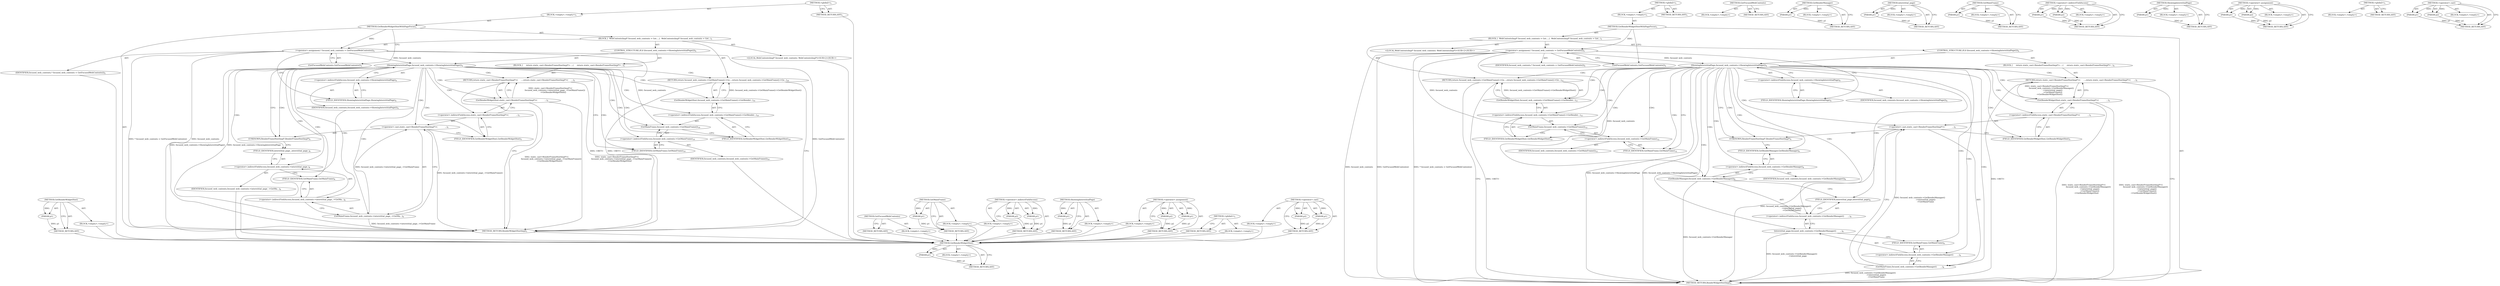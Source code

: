 digraph "&lt;operator&gt;.cast" {
vulnerable_80 [label=<(METHOD,GetRenderWidgetHost)>];
vulnerable_81 [label=<(PARAM,p1)>];
vulnerable_82 [label=<(BLOCK,&lt;empty&gt;,&lt;empty&gt;)>];
vulnerable_83 [label=<(METHOD_RETURN,ANY)>];
vulnerable_6 [label=<(METHOD,&lt;global&gt;)<SUB>1</SUB>>];
vulnerable_7 [label=<(BLOCK,&lt;empty&gt;,&lt;empty&gt;)<SUB>1</SUB>>];
vulnerable_8 [label=<(METHOD,GetRenderWidgetHostWithPageFocus)<SUB>1</SUB>>];
vulnerable_9 [label=<(BLOCK,{
  WebContentsImpl* focused_web_contents = Get...,{
  WebContentsImpl* focused_web_contents = Get...)<SUB>1</SUB>>];
vulnerable_10 [label="<(LOCAL,WebContentsImpl* focused_web_contents: WebContentsImpl*)<SUB>2</SUB>>"];
vulnerable_11 [label=<(&lt;operator&gt;.assignment,* focused_web_contents = GetFocusedWebContents())<SUB>2</SUB>>];
vulnerable_12 [label=<(IDENTIFIER,focused_web_contents,* focused_web_contents = GetFocusedWebContents())<SUB>2</SUB>>];
vulnerable_13 [label=<(GetFocusedWebContents,GetFocusedWebContents())<SUB>2</SUB>>];
vulnerable_14 [label=<(CONTROL_STRUCTURE,IF,if (focused_web_contents-&gt;ShowingInterstitialPage()))<SUB>4</SUB>>];
vulnerable_15 [label=<(ShowingInterstitialPage,focused_web_contents-&gt;ShowingInterstitialPage())<SUB>4</SUB>>];
vulnerable_16 [label=<(&lt;operator&gt;.indirectFieldAccess,focused_web_contents-&gt;ShowingInterstitialPage)<SUB>4</SUB>>];
vulnerable_17 [label=<(IDENTIFIER,focused_web_contents,focused_web_contents-&gt;ShowingInterstitialPage())<SUB>4</SUB>>];
vulnerable_18 [label=<(FIELD_IDENTIFIER,ShowingInterstitialPage,ShowingInterstitialPage)<SUB>4</SUB>>];
vulnerable_19 [label=<(BLOCK,{
     return static_cast&lt;RenderFrameHostImpl*&gt;...,{
     return static_cast&lt;RenderFrameHostImpl*&gt;...)<SUB>4</SUB>>];
vulnerable_20 [label=<(RETURN,return static_cast&lt;RenderFrameHostImpl*&gt;(
     ...,return static_cast&lt;RenderFrameHostImpl*&gt;(
     ...)<SUB>5</SUB>>];
vulnerable_21 [label=<(GetRenderWidgetHost,static_cast&lt;RenderFrameHostImpl*&gt;(
            ...)<SUB>5</SUB>>];
vulnerable_22 [label=<(&lt;operator&gt;.indirectFieldAccess,static_cast&lt;RenderFrameHostImpl*&gt;(
            ...)<SUB>5</SUB>>];
vulnerable_23 [label=<(&lt;operator&gt;.cast,static_cast&lt;RenderFrameHostImpl*&gt;(
            ...)<SUB>5</SUB>>];
vulnerable_24 [label=<(UNKNOWN,RenderFrameHostImpl*,RenderFrameHostImpl*)<SUB>5</SUB>>];
vulnerable_25 [label=<(GetMainFrame,focused_web_contents-&gt;GetRenderManager()
      ...)<SUB>6</SUB>>];
vulnerable_26 [label=<(&lt;operator&gt;.indirectFieldAccess,focused_web_contents-&gt;GetRenderManager()
      ...)<SUB>6</SUB>>];
vulnerable_27 [label=<(interstitial_page,focused_web_contents-&gt;GetRenderManager()
      ...)<SUB>6</SUB>>];
vulnerable_28 [label=<(&lt;operator&gt;.indirectFieldAccess,focused_web_contents-&gt;GetRenderManager()
      ...)<SUB>6</SUB>>];
vulnerable_29 [label=<(GetRenderManager,focused_web_contents-&gt;GetRenderManager())<SUB>6</SUB>>];
vulnerable_30 [label=<(&lt;operator&gt;.indirectFieldAccess,focused_web_contents-&gt;GetRenderManager)<SUB>6</SUB>>];
vulnerable_31 [label=<(IDENTIFIER,focused_web_contents,focused_web_contents-&gt;GetRenderManager())<SUB>6</SUB>>];
vulnerable_32 [label=<(FIELD_IDENTIFIER,GetRenderManager,GetRenderManager)<SUB>6</SUB>>];
vulnerable_33 [label=<(FIELD_IDENTIFIER,interstitial_page,interstitial_page)<SUB>6</SUB>>];
vulnerable_34 [label=<(FIELD_IDENTIFIER,GetMainFrame,GetMainFrame)<SUB>6</SUB>>];
vulnerable_35 [label=<(FIELD_IDENTIFIER,GetRenderWidgetHost,GetRenderWidgetHost)<SUB>5</SUB>>];
vulnerable_36 [label=<(RETURN,return focused_web_contents-&gt;GetMainFrame()-&gt;Ge...,return focused_web_contents-&gt;GetMainFrame()-&gt;Ge...)<SUB>12</SUB>>];
vulnerable_37 [label=<(GetRenderWidgetHost,focused_web_contents-&gt;GetMainFrame()-&gt;GetRender...)<SUB>12</SUB>>];
vulnerable_38 [label=<(&lt;operator&gt;.indirectFieldAccess,focused_web_contents-&gt;GetMainFrame()-&gt;GetRender...)<SUB>12</SUB>>];
vulnerable_39 [label=<(GetMainFrame,focused_web_contents-&gt;GetMainFrame())<SUB>12</SUB>>];
vulnerable_40 [label=<(&lt;operator&gt;.indirectFieldAccess,focused_web_contents-&gt;GetMainFrame)<SUB>12</SUB>>];
vulnerable_41 [label=<(IDENTIFIER,focused_web_contents,focused_web_contents-&gt;GetMainFrame())<SUB>12</SUB>>];
vulnerable_42 [label=<(FIELD_IDENTIFIER,GetMainFrame,GetMainFrame)<SUB>12</SUB>>];
vulnerable_43 [label=<(FIELD_IDENTIFIER,GetRenderWidgetHost,GetRenderWidgetHost)<SUB>12</SUB>>];
vulnerable_44 [label=<(METHOD_RETURN,RenderWidgetHostImpl)<SUB>1</SUB>>];
vulnerable_46 [label=<(METHOD_RETURN,ANY)<SUB>1</SUB>>];
vulnerable_68 [label=<(METHOD,GetFocusedWebContents)>];
vulnerable_69 [label=<(BLOCK,&lt;empty&gt;,&lt;empty&gt;)>];
vulnerable_70 [label=<(METHOD_RETURN,ANY)>];
vulnerable_97 [label=<(METHOD,GetRenderManager)>];
vulnerable_98 [label=<(PARAM,p1)>];
vulnerable_99 [label=<(BLOCK,&lt;empty&gt;,&lt;empty&gt;)>];
vulnerable_100 [label=<(METHOD_RETURN,ANY)>];
vulnerable_93 [label=<(METHOD,interstitial_page)>];
vulnerable_94 [label=<(PARAM,p1)>];
vulnerable_95 [label=<(BLOCK,&lt;empty&gt;,&lt;empty&gt;)>];
vulnerable_96 [label=<(METHOD_RETURN,ANY)>];
vulnerable_89 [label=<(METHOD,GetMainFrame)>];
vulnerable_90 [label=<(PARAM,p1)>];
vulnerable_91 [label=<(BLOCK,&lt;empty&gt;,&lt;empty&gt;)>];
vulnerable_92 [label=<(METHOD_RETURN,ANY)>];
vulnerable_75 [label=<(METHOD,&lt;operator&gt;.indirectFieldAccess)>];
vulnerable_76 [label=<(PARAM,p1)>];
vulnerable_77 [label=<(PARAM,p2)>];
vulnerable_78 [label=<(BLOCK,&lt;empty&gt;,&lt;empty&gt;)>];
vulnerable_79 [label=<(METHOD_RETURN,ANY)>];
vulnerable_71 [label=<(METHOD,ShowingInterstitialPage)>];
vulnerable_72 [label=<(PARAM,p1)>];
vulnerable_73 [label=<(BLOCK,&lt;empty&gt;,&lt;empty&gt;)>];
vulnerable_74 [label=<(METHOD_RETURN,ANY)>];
vulnerable_63 [label=<(METHOD,&lt;operator&gt;.assignment)>];
vulnerable_64 [label=<(PARAM,p1)>];
vulnerable_65 [label=<(PARAM,p2)>];
vulnerable_66 [label=<(BLOCK,&lt;empty&gt;,&lt;empty&gt;)>];
vulnerable_67 [label=<(METHOD_RETURN,ANY)>];
vulnerable_57 [label=<(METHOD,&lt;global&gt;)<SUB>1</SUB>>];
vulnerable_58 [label=<(BLOCK,&lt;empty&gt;,&lt;empty&gt;)>];
vulnerable_59 [label=<(METHOD_RETURN,ANY)>];
vulnerable_84 [label=<(METHOD,&lt;operator&gt;.cast)>];
vulnerable_85 [label=<(PARAM,p1)>];
vulnerable_86 [label=<(PARAM,p2)>];
vulnerable_87 [label=<(BLOCK,&lt;empty&gt;,&lt;empty&gt;)>];
vulnerable_88 [label=<(METHOD_RETURN,ANY)>];
fixed_76 [label=<(METHOD,GetRenderWidgetHost)>];
fixed_77 [label=<(PARAM,p1)>];
fixed_78 [label=<(BLOCK,&lt;empty&gt;,&lt;empty&gt;)>];
fixed_79 [label=<(METHOD_RETURN,ANY)>];
fixed_6 [label=<(METHOD,&lt;global&gt;)<SUB>1</SUB>>];
fixed_7 [label=<(BLOCK,&lt;empty&gt;,&lt;empty&gt;)<SUB>1</SUB>>];
fixed_8 [label=<(METHOD,GetRenderWidgetHostWithPageFocus)<SUB>1</SUB>>];
fixed_9 [label=<(BLOCK,{
  WebContentsImpl* focused_web_contents = Get...,{
  WebContentsImpl* focused_web_contents = Get...)<SUB>1</SUB>>];
fixed_10 [label="<(LOCAL,WebContentsImpl* focused_web_contents: WebContentsImpl*)<SUB>2</SUB>>"];
fixed_11 [label=<(&lt;operator&gt;.assignment,* focused_web_contents = GetFocusedWebContents())<SUB>2</SUB>>];
fixed_12 [label=<(IDENTIFIER,focused_web_contents,* focused_web_contents = GetFocusedWebContents())<SUB>2</SUB>>];
fixed_13 [label=<(GetFocusedWebContents,GetFocusedWebContents())<SUB>2</SUB>>];
fixed_14 [label=<(CONTROL_STRUCTURE,IF,if (focused_web_contents-&gt;ShowingInterstitialPage()))<SUB>4</SUB>>];
fixed_15 [label=<(ShowingInterstitialPage,focused_web_contents-&gt;ShowingInterstitialPage())<SUB>4</SUB>>];
fixed_16 [label=<(&lt;operator&gt;.indirectFieldAccess,focused_web_contents-&gt;ShowingInterstitialPage)<SUB>4</SUB>>];
fixed_17 [label=<(IDENTIFIER,focused_web_contents,focused_web_contents-&gt;ShowingInterstitialPage())<SUB>4</SUB>>];
fixed_18 [label=<(FIELD_IDENTIFIER,ShowingInterstitialPage,ShowingInterstitialPage)<SUB>4</SUB>>];
fixed_19 [label=<(BLOCK,{
     return static_cast&lt;RenderFrameHostImpl*&gt;...,{
     return static_cast&lt;RenderFrameHostImpl*&gt;...)<SUB>4</SUB>>];
fixed_20 [label=<(RETURN,return static_cast&lt;RenderFrameHostImpl*&gt;(
     ...,return static_cast&lt;RenderFrameHostImpl*&gt;(
     ...)<SUB>5</SUB>>];
fixed_21 [label=<(GetRenderWidgetHost,static_cast&lt;RenderFrameHostImpl*&gt;(
            ...)<SUB>5</SUB>>];
fixed_22 [label=<(&lt;operator&gt;.indirectFieldAccess,static_cast&lt;RenderFrameHostImpl*&gt;(
            ...)<SUB>5</SUB>>];
fixed_23 [label=<(&lt;operator&gt;.cast,static_cast&lt;RenderFrameHostImpl*&gt;(
            ...)<SUB>5</SUB>>];
fixed_24 [label=<(UNKNOWN,RenderFrameHostImpl*,RenderFrameHostImpl*)<SUB>5</SUB>>];
fixed_25 [label=<(GetMainFrame,focused_web_contents-&gt;interstitial_page_-&gt;GetMa...)<SUB>6</SUB>>];
fixed_26 [label=<(&lt;operator&gt;.indirectFieldAccess,focused_web_contents-&gt;interstitial_page_-&gt;GetMa...)<SUB>6</SUB>>];
fixed_27 [label=<(&lt;operator&gt;.indirectFieldAccess,focused_web_contents-&gt;interstitial_page_)<SUB>6</SUB>>];
fixed_28 [label=<(IDENTIFIER,focused_web_contents,focused_web_contents-&gt;interstitial_page_-&gt;GetMa...)<SUB>6</SUB>>];
fixed_29 [label=<(FIELD_IDENTIFIER,interstitial_page_,interstitial_page_)<SUB>6</SUB>>];
fixed_30 [label=<(FIELD_IDENTIFIER,GetMainFrame,GetMainFrame)<SUB>6</SUB>>];
fixed_31 [label=<(FIELD_IDENTIFIER,GetRenderWidgetHost,GetRenderWidgetHost)<SUB>5</SUB>>];
fixed_32 [label=<(RETURN,return focused_web_contents-&gt;GetMainFrame()-&gt;Ge...,return focused_web_contents-&gt;GetMainFrame()-&gt;Ge...)<SUB>10</SUB>>];
fixed_33 [label=<(GetRenderWidgetHost,focused_web_contents-&gt;GetMainFrame()-&gt;GetRender...)<SUB>10</SUB>>];
fixed_34 [label=<(&lt;operator&gt;.indirectFieldAccess,focused_web_contents-&gt;GetMainFrame()-&gt;GetRender...)<SUB>10</SUB>>];
fixed_35 [label=<(GetMainFrame,focused_web_contents-&gt;GetMainFrame())<SUB>10</SUB>>];
fixed_36 [label=<(&lt;operator&gt;.indirectFieldAccess,focused_web_contents-&gt;GetMainFrame)<SUB>10</SUB>>];
fixed_37 [label=<(IDENTIFIER,focused_web_contents,focused_web_contents-&gt;GetMainFrame())<SUB>10</SUB>>];
fixed_38 [label=<(FIELD_IDENTIFIER,GetMainFrame,GetMainFrame)<SUB>10</SUB>>];
fixed_39 [label=<(FIELD_IDENTIFIER,GetRenderWidgetHost,GetRenderWidgetHost)<SUB>10</SUB>>];
fixed_40 [label=<(METHOD_RETURN,RenderWidgetHostImpl)<SUB>1</SUB>>];
fixed_42 [label=<(METHOD_RETURN,ANY)<SUB>1</SUB>>];
fixed_64 [label=<(METHOD,GetFocusedWebContents)>];
fixed_65 [label=<(BLOCK,&lt;empty&gt;,&lt;empty&gt;)>];
fixed_66 [label=<(METHOD_RETURN,ANY)>];
fixed_85 [label=<(METHOD,GetMainFrame)>];
fixed_86 [label=<(PARAM,p1)>];
fixed_87 [label=<(BLOCK,&lt;empty&gt;,&lt;empty&gt;)>];
fixed_88 [label=<(METHOD_RETURN,ANY)>];
fixed_71 [label=<(METHOD,&lt;operator&gt;.indirectFieldAccess)>];
fixed_72 [label=<(PARAM,p1)>];
fixed_73 [label=<(PARAM,p2)>];
fixed_74 [label=<(BLOCK,&lt;empty&gt;,&lt;empty&gt;)>];
fixed_75 [label=<(METHOD_RETURN,ANY)>];
fixed_67 [label=<(METHOD,ShowingInterstitialPage)>];
fixed_68 [label=<(PARAM,p1)>];
fixed_69 [label=<(BLOCK,&lt;empty&gt;,&lt;empty&gt;)>];
fixed_70 [label=<(METHOD_RETURN,ANY)>];
fixed_59 [label=<(METHOD,&lt;operator&gt;.assignment)>];
fixed_60 [label=<(PARAM,p1)>];
fixed_61 [label=<(PARAM,p2)>];
fixed_62 [label=<(BLOCK,&lt;empty&gt;,&lt;empty&gt;)>];
fixed_63 [label=<(METHOD_RETURN,ANY)>];
fixed_53 [label=<(METHOD,&lt;global&gt;)<SUB>1</SUB>>];
fixed_54 [label=<(BLOCK,&lt;empty&gt;,&lt;empty&gt;)>];
fixed_55 [label=<(METHOD_RETURN,ANY)>];
fixed_80 [label=<(METHOD,&lt;operator&gt;.cast)>];
fixed_81 [label=<(PARAM,p1)>];
fixed_82 [label=<(PARAM,p2)>];
fixed_83 [label=<(BLOCK,&lt;empty&gt;,&lt;empty&gt;)>];
fixed_84 [label=<(METHOD_RETURN,ANY)>];
vulnerable_80 -> vulnerable_81  [key=0, label="AST: "];
vulnerable_80 -> vulnerable_81  [key=1, label="DDG: "];
vulnerable_80 -> vulnerable_82  [key=0, label="AST: "];
vulnerable_80 -> vulnerable_83  [key=0, label="AST: "];
vulnerable_80 -> vulnerable_83  [key=1, label="CFG: "];
vulnerable_81 -> vulnerable_83  [key=0, label="DDG: p1"];
vulnerable_6 -> vulnerable_7  [key=0, label="AST: "];
vulnerable_6 -> vulnerable_46  [key=0, label="AST: "];
vulnerable_6 -> vulnerable_46  [key=1, label="CFG: "];
vulnerable_7 -> vulnerable_8  [key=0, label="AST: "];
vulnerable_8 -> vulnerable_9  [key=0, label="AST: "];
vulnerable_8 -> vulnerable_44  [key=0, label="AST: "];
vulnerable_8 -> vulnerable_13  [key=0, label="CFG: "];
vulnerable_8 -> vulnerable_11  [key=0, label="DDG: "];
vulnerable_9 -> vulnerable_10  [key=0, label="AST: "];
vulnerable_9 -> vulnerable_11  [key=0, label="AST: "];
vulnerable_9 -> vulnerable_14  [key=0, label="AST: "];
vulnerable_9 -> vulnerable_36  [key=0, label="AST: "];
vulnerable_11 -> vulnerable_12  [key=0, label="AST: "];
vulnerable_11 -> vulnerable_13  [key=0, label="AST: "];
vulnerable_11 -> vulnerable_18  [key=0, label="CFG: "];
vulnerable_11 -> vulnerable_44  [key=0, label="DDG: focused_web_contents"];
vulnerable_11 -> vulnerable_44  [key=1, label="DDG: GetFocusedWebContents()"];
vulnerable_11 -> vulnerable_44  [key=2, label="DDG: * focused_web_contents = GetFocusedWebContents()"];
vulnerable_11 -> vulnerable_15  [key=0, label="DDG: focused_web_contents"];
vulnerable_11 -> vulnerable_39  [key=0, label="DDG: focused_web_contents"];
vulnerable_11 -> vulnerable_29  [key=0, label="DDG: focused_web_contents"];
vulnerable_13 -> vulnerable_11  [key=0, label="CFG: "];
vulnerable_14 -> vulnerable_15  [key=0, label="AST: "];
vulnerable_14 -> vulnerable_19  [key=0, label="AST: "];
vulnerable_15 -> vulnerable_16  [key=0, label="AST: "];
vulnerable_15 -> vulnerable_24  [key=0, label="CFG: "];
vulnerable_15 -> vulnerable_24  [key=1, label="CDG: "];
vulnerable_15 -> vulnerable_42  [key=0, label="CFG: "];
vulnerable_15 -> vulnerable_42  [key=1, label="CDG: "];
vulnerable_15 -> vulnerable_44  [key=0, label="DDG: focused_web_contents-&gt;ShowingInterstitialPage"];
vulnerable_15 -> vulnerable_44  [key=1, label="DDG: focused_web_contents-&gt;ShowingInterstitialPage()"];
vulnerable_15 -> vulnerable_30  [key=0, label="CDG: "];
vulnerable_15 -> vulnerable_34  [key=0, label="CDG: "];
vulnerable_15 -> vulnerable_21  [key=0, label="CDG: "];
vulnerable_15 -> vulnerable_32  [key=0, label="CDG: "];
vulnerable_15 -> vulnerable_33  [key=0, label="CDG: "];
vulnerable_15 -> vulnerable_26  [key=0, label="CDG: "];
vulnerable_15 -> vulnerable_23  [key=0, label="CDG: "];
vulnerable_15 -> vulnerable_28  [key=0, label="CDG: "];
vulnerable_15 -> vulnerable_36  [key=0, label="CDG: "];
vulnerable_15 -> vulnerable_37  [key=0, label="CDG: "];
vulnerable_15 -> vulnerable_20  [key=0, label="CDG: "];
vulnerable_15 -> vulnerable_38  [key=0, label="CDG: "];
vulnerable_15 -> vulnerable_25  [key=0, label="CDG: "];
vulnerable_15 -> vulnerable_22  [key=0, label="CDG: "];
vulnerable_15 -> vulnerable_27  [key=0, label="CDG: "];
vulnerable_15 -> vulnerable_40  [key=0, label="CDG: "];
vulnerable_15 -> vulnerable_29  [key=0, label="CDG: "];
vulnerable_15 -> vulnerable_35  [key=0, label="CDG: "];
vulnerable_15 -> vulnerable_39  [key=0, label="CDG: "];
vulnerable_15 -> vulnerable_43  [key=0, label="CDG: "];
vulnerable_16 -> vulnerable_17  [key=0, label="AST: "];
vulnerable_16 -> vulnerable_18  [key=0, label="AST: "];
vulnerable_16 -> vulnerable_15  [key=0, label="CFG: "];
vulnerable_18 -> vulnerable_16  [key=0, label="CFG: "];
vulnerable_19 -> vulnerable_20  [key=0, label="AST: "];
vulnerable_20 -> vulnerable_21  [key=0, label="AST: "];
vulnerable_20 -> vulnerable_44  [key=0, label="CFG: "];
vulnerable_20 -> vulnerable_44  [key=1, label="DDG: &lt;RET&gt;"];
vulnerable_21 -> vulnerable_22  [key=0, label="AST: "];
vulnerable_21 -> vulnerable_20  [key=0, label="CFG: "];
vulnerable_21 -> vulnerable_20  [key=1, label="DDG: static_cast&lt;RenderFrameHostImpl*&gt;(
               focused_web_contents-&gt;GetRenderManager()
                   -&gt;interstitial_page()
                   -&gt;GetMainFrame())
         -&gt;GetRenderWidgetHost()"];
vulnerable_21 -> vulnerable_44  [key=0, label="DDG: static_cast&lt;RenderFrameHostImpl*&gt;(
               focused_web_contents-&gt;GetRenderManager()
                   -&gt;interstitial_page()
                   -&gt;GetMainFrame())
         -&gt;GetRenderWidgetHost"];
vulnerable_21 -> vulnerable_44  [key=1, label="DDG: static_cast&lt;RenderFrameHostImpl*&gt;(
               focused_web_contents-&gt;GetRenderManager()
                   -&gt;interstitial_page()
                   -&gt;GetMainFrame())
         -&gt;GetRenderWidgetHost()"];
vulnerable_22 -> vulnerable_23  [key=0, label="AST: "];
vulnerable_22 -> vulnerable_35  [key=0, label="AST: "];
vulnerable_22 -> vulnerable_21  [key=0, label="CFG: "];
vulnerable_23 -> vulnerable_24  [key=0, label="AST: "];
vulnerable_23 -> vulnerable_25  [key=0, label="AST: "];
vulnerable_23 -> vulnerable_35  [key=0, label="CFG: "];
vulnerable_23 -> vulnerable_44  [key=0, label="DDG: focused_web_contents-&gt;GetRenderManager()
                   -&gt;interstitial_page()
                   -&gt;GetMainFrame()"];
vulnerable_24 -> vulnerable_32  [key=0, label="CFG: "];
vulnerable_25 -> vulnerable_26  [key=0, label="AST: "];
vulnerable_25 -> vulnerable_23  [key=0, label="CFG: "];
vulnerable_25 -> vulnerable_23  [key=1, label="DDG: focused_web_contents-&gt;GetRenderManager()
                   -&gt;interstitial_page()
                   -&gt;GetMainFrame"];
vulnerable_25 -> vulnerable_44  [key=0, label="DDG: focused_web_contents-&gt;GetRenderManager()
                   -&gt;interstitial_page()
                   -&gt;GetMainFrame"];
vulnerable_26 -> vulnerable_27  [key=0, label="AST: "];
vulnerable_26 -> vulnerable_34  [key=0, label="AST: "];
vulnerable_26 -> vulnerable_25  [key=0, label="CFG: "];
vulnerable_27 -> vulnerable_28  [key=0, label="AST: "];
vulnerable_27 -> vulnerable_34  [key=0, label="CFG: "];
vulnerable_27 -> vulnerable_44  [key=0, label="DDG: focused_web_contents-&gt;GetRenderManager()
                   -&gt;interstitial_page"];
vulnerable_28 -> vulnerable_29  [key=0, label="AST: "];
vulnerable_28 -> vulnerable_33  [key=0, label="AST: "];
vulnerable_28 -> vulnerable_27  [key=0, label="CFG: "];
vulnerable_29 -> vulnerable_30  [key=0, label="AST: "];
vulnerable_29 -> vulnerable_33  [key=0, label="CFG: "];
vulnerable_29 -> vulnerable_44  [key=0, label="DDG: focused_web_contents-&gt;GetRenderManager"];
vulnerable_30 -> vulnerable_31  [key=0, label="AST: "];
vulnerable_30 -> vulnerable_32  [key=0, label="AST: "];
vulnerable_30 -> vulnerable_29  [key=0, label="CFG: "];
vulnerable_32 -> vulnerable_30  [key=0, label="CFG: "];
vulnerable_33 -> vulnerable_28  [key=0, label="CFG: "];
vulnerable_34 -> vulnerable_26  [key=0, label="CFG: "];
vulnerable_35 -> vulnerable_22  [key=0, label="CFG: "];
vulnerable_36 -> vulnerable_37  [key=0, label="AST: "];
vulnerable_36 -> vulnerable_44  [key=0, label="CFG: "];
vulnerable_36 -> vulnerable_44  [key=1, label="DDG: &lt;RET&gt;"];
vulnerable_37 -> vulnerable_38  [key=0, label="AST: "];
vulnerable_37 -> vulnerable_36  [key=0, label="CFG: "];
vulnerable_37 -> vulnerable_36  [key=1, label="DDG: focused_web_contents-&gt;GetMainFrame()-&gt;GetRenderWidgetHost()"];
vulnerable_38 -> vulnerable_39  [key=0, label="AST: "];
vulnerable_38 -> vulnerable_43  [key=0, label="AST: "];
vulnerable_38 -> vulnerable_37  [key=0, label="CFG: "];
vulnerable_39 -> vulnerable_40  [key=0, label="AST: "];
vulnerable_39 -> vulnerable_43  [key=0, label="CFG: "];
vulnerable_40 -> vulnerable_41  [key=0, label="AST: "];
vulnerable_40 -> vulnerable_42  [key=0, label="AST: "];
vulnerable_40 -> vulnerable_39  [key=0, label="CFG: "];
vulnerable_42 -> vulnerable_40  [key=0, label="CFG: "];
vulnerable_43 -> vulnerable_38  [key=0, label="CFG: "];
vulnerable_68 -> vulnerable_69  [key=0, label="AST: "];
vulnerable_68 -> vulnerable_70  [key=0, label="AST: "];
vulnerable_68 -> vulnerable_70  [key=1, label="CFG: "];
vulnerable_97 -> vulnerable_98  [key=0, label="AST: "];
vulnerable_97 -> vulnerable_98  [key=1, label="DDG: "];
vulnerable_97 -> vulnerable_99  [key=0, label="AST: "];
vulnerable_97 -> vulnerable_100  [key=0, label="AST: "];
vulnerable_97 -> vulnerable_100  [key=1, label="CFG: "];
vulnerable_98 -> vulnerable_100  [key=0, label="DDG: p1"];
vulnerable_93 -> vulnerable_94  [key=0, label="AST: "];
vulnerable_93 -> vulnerable_94  [key=1, label="DDG: "];
vulnerable_93 -> vulnerable_95  [key=0, label="AST: "];
vulnerable_93 -> vulnerable_96  [key=0, label="AST: "];
vulnerable_93 -> vulnerable_96  [key=1, label="CFG: "];
vulnerable_94 -> vulnerable_96  [key=0, label="DDG: p1"];
vulnerable_89 -> vulnerable_90  [key=0, label="AST: "];
vulnerable_89 -> vulnerable_90  [key=1, label="DDG: "];
vulnerable_89 -> vulnerable_91  [key=0, label="AST: "];
vulnerable_89 -> vulnerable_92  [key=0, label="AST: "];
vulnerable_89 -> vulnerable_92  [key=1, label="CFG: "];
vulnerable_90 -> vulnerable_92  [key=0, label="DDG: p1"];
vulnerable_75 -> vulnerable_76  [key=0, label="AST: "];
vulnerable_75 -> vulnerable_76  [key=1, label="DDG: "];
vulnerable_75 -> vulnerable_78  [key=0, label="AST: "];
vulnerable_75 -> vulnerable_77  [key=0, label="AST: "];
vulnerable_75 -> vulnerable_77  [key=1, label="DDG: "];
vulnerable_75 -> vulnerable_79  [key=0, label="AST: "];
vulnerable_75 -> vulnerable_79  [key=1, label="CFG: "];
vulnerable_76 -> vulnerable_79  [key=0, label="DDG: p1"];
vulnerable_77 -> vulnerable_79  [key=0, label="DDG: p2"];
vulnerable_71 -> vulnerable_72  [key=0, label="AST: "];
vulnerable_71 -> vulnerable_72  [key=1, label="DDG: "];
vulnerable_71 -> vulnerable_73  [key=0, label="AST: "];
vulnerable_71 -> vulnerable_74  [key=0, label="AST: "];
vulnerable_71 -> vulnerable_74  [key=1, label="CFG: "];
vulnerable_72 -> vulnerable_74  [key=0, label="DDG: p1"];
vulnerable_63 -> vulnerable_64  [key=0, label="AST: "];
vulnerable_63 -> vulnerable_64  [key=1, label="DDG: "];
vulnerable_63 -> vulnerable_66  [key=0, label="AST: "];
vulnerable_63 -> vulnerable_65  [key=0, label="AST: "];
vulnerable_63 -> vulnerable_65  [key=1, label="DDG: "];
vulnerable_63 -> vulnerable_67  [key=0, label="AST: "];
vulnerable_63 -> vulnerable_67  [key=1, label="CFG: "];
vulnerable_64 -> vulnerable_67  [key=0, label="DDG: p1"];
vulnerable_65 -> vulnerable_67  [key=0, label="DDG: p2"];
vulnerable_57 -> vulnerable_58  [key=0, label="AST: "];
vulnerable_57 -> vulnerable_59  [key=0, label="AST: "];
vulnerable_57 -> vulnerable_59  [key=1, label="CFG: "];
vulnerable_84 -> vulnerable_85  [key=0, label="AST: "];
vulnerable_84 -> vulnerable_85  [key=1, label="DDG: "];
vulnerable_84 -> vulnerable_87  [key=0, label="AST: "];
vulnerable_84 -> vulnerable_86  [key=0, label="AST: "];
vulnerable_84 -> vulnerable_86  [key=1, label="DDG: "];
vulnerable_84 -> vulnerable_88  [key=0, label="AST: "];
vulnerable_84 -> vulnerable_88  [key=1, label="CFG: "];
vulnerable_85 -> vulnerable_88  [key=0, label="DDG: p1"];
vulnerable_86 -> vulnerable_88  [key=0, label="DDG: p2"];
fixed_76 -> fixed_77  [key=0, label="AST: "];
fixed_76 -> fixed_77  [key=1, label="DDG: "];
fixed_76 -> fixed_78  [key=0, label="AST: "];
fixed_76 -> fixed_79  [key=0, label="AST: "];
fixed_76 -> fixed_79  [key=1, label="CFG: "];
fixed_77 -> fixed_79  [key=0, label="DDG: p1"];
fixed_78 -> vulnerable_80  [key=0];
fixed_79 -> vulnerable_80  [key=0];
fixed_6 -> fixed_7  [key=0, label="AST: "];
fixed_6 -> fixed_42  [key=0, label="AST: "];
fixed_6 -> fixed_42  [key=1, label="CFG: "];
fixed_7 -> fixed_8  [key=0, label="AST: "];
fixed_8 -> fixed_9  [key=0, label="AST: "];
fixed_8 -> fixed_40  [key=0, label="AST: "];
fixed_8 -> fixed_13  [key=0, label="CFG: "];
fixed_8 -> fixed_11  [key=0, label="DDG: "];
fixed_9 -> fixed_10  [key=0, label="AST: "];
fixed_9 -> fixed_11  [key=0, label="AST: "];
fixed_9 -> fixed_14  [key=0, label="AST: "];
fixed_9 -> fixed_32  [key=0, label="AST: "];
fixed_10 -> vulnerable_80  [key=0];
fixed_11 -> fixed_12  [key=0, label="AST: "];
fixed_11 -> fixed_13  [key=0, label="AST: "];
fixed_11 -> fixed_18  [key=0, label="CFG: "];
fixed_11 -> fixed_40  [key=0, label="DDG: focused_web_contents"];
fixed_11 -> fixed_40  [key=1, label="DDG: GetFocusedWebContents()"];
fixed_11 -> fixed_40  [key=2, label="DDG: * focused_web_contents = GetFocusedWebContents()"];
fixed_11 -> fixed_15  [key=0, label="DDG: focused_web_contents"];
fixed_11 -> fixed_35  [key=0, label="DDG: focused_web_contents"];
fixed_12 -> vulnerable_80  [key=0];
fixed_13 -> fixed_11  [key=0, label="CFG: "];
fixed_14 -> fixed_15  [key=0, label="AST: "];
fixed_14 -> fixed_19  [key=0, label="AST: "];
fixed_15 -> fixed_16  [key=0, label="AST: "];
fixed_15 -> fixed_24  [key=0, label="CFG: "];
fixed_15 -> fixed_24  [key=1, label="CDG: "];
fixed_15 -> fixed_38  [key=0, label="CFG: "];
fixed_15 -> fixed_38  [key=1, label="CDG: "];
fixed_15 -> fixed_40  [key=0, label="DDG: focused_web_contents-&gt;ShowingInterstitialPage"];
fixed_15 -> fixed_40  [key=1, label="DDG: focused_web_contents-&gt;ShowingInterstitialPage()"];
fixed_15 -> fixed_30  [key=0, label="CDG: "];
fixed_15 -> fixed_29  [key=0, label="CDG: "];
fixed_15 -> fixed_34  [key=0, label="CDG: "];
fixed_15 -> fixed_21  [key=0, label="CDG: "];
fixed_15 -> fixed_32  [key=0, label="CDG: "];
fixed_15 -> fixed_33  [key=0, label="CDG: "];
fixed_15 -> fixed_26  [key=0, label="CDG: "];
fixed_15 -> fixed_23  [key=0, label="CDG: "];
fixed_15 -> fixed_36  [key=0, label="CDG: "];
fixed_15 -> fixed_35  [key=0, label="CDG: "];
fixed_15 -> fixed_20  [key=0, label="CDG: "];
fixed_15 -> fixed_25  [key=0, label="CDG: "];
fixed_15 -> fixed_22  [key=0, label="CDG: "];
fixed_15 -> fixed_39  [key=0, label="CDG: "];
fixed_15 -> fixed_27  [key=0, label="CDG: "];
fixed_15 -> fixed_31  [key=0, label="CDG: "];
fixed_16 -> fixed_17  [key=0, label="AST: "];
fixed_16 -> fixed_18  [key=0, label="AST: "];
fixed_16 -> fixed_15  [key=0, label="CFG: "];
fixed_17 -> vulnerable_80  [key=0];
fixed_18 -> fixed_16  [key=0, label="CFG: "];
fixed_19 -> fixed_20  [key=0, label="AST: "];
fixed_20 -> fixed_21  [key=0, label="AST: "];
fixed_20 -> fixed_40  [key=0, label="CFG: "];
fixed_20 -> fixed_40  [key=1, label="DDG: &lt;RET&gt;"];
fixed_21 -> fixed_22  [key=0, label="AST: "];
fixed_21 -> fixed_20  [key=0, label="CFG: "];
fixed_21 -> fixed_20  [key=1, label="DDG: static_cast&lt;RenderFrameHostImpl*&gt;(
               focused_web_contents-&gt;interstitial_page_-&gt;GetMainFrame())
         -&gt;GetRenderWidgetHost()"];
fixed_21 -> fixed_40  [key=0, label="DDG: static_cast&lt;RenderFrameHostImpl*&gt;(
               focused_web_contents-&gt;interstitial_page_-&gt;GetMainFrame())
         -&gt;GetRenderWidgetHost"];
fixed_21 -> fixed_40  [key=1, label="DDG: static_cast&lt;RenderFrameHostImpl*&gt;(
               focused_web_contents-&gt;interstitial_page_-&gt;GetMainFrame())
         -&gt;GetRenderWidgetHost()"];
fixed_22 -> fixed_23  [key=0, label="AST: "];
fixed_22 -> fixed_31  [key=0, label="AST: "];
fixed_22 -> fixed_21  [key=0, label="CFG: "];
fixed_23 -> fixed_24  [key=0, label="AST: "];
fixed_23 -> fixed_25  [key=0, label="AST: "];
fixed_23 -> fixed_31  [key=0, label="CFG: "];
fixed_23 -> fixed_40  [key=0, label="DDG: focused_web_contents-&gt;interstitial_page_-&gt;GetMainFrame()"];
fixed_24 -> fixed_29  [key=0, label="CFG: "];
fixed_25 -> fixed_26  [key=0, label="AST: "];
fixed_25 -> fixed_23  [key=0, label="CFG: "];
fixed_25 -> fixed_23  [key=1, label="DDG: focused_web_contents-&gt;interstitial_page_-&gt;GetMainFrame"];
fixed_25 -> fixed_40  [key=0, label="DDG: focused_web_contents-&gt;interstitial_page_-&gt;GetMainFrame"];
fixed_26 -> fixed_27  [key=0, label="AST: "];
fixed_26 -> fixed_30  [key=0, label="AST: "];
fixed_26 -> fixed_25  [key=0, label="CFG: "];
fixed_27 -> fixed_28  [key=0, label="AST: "];
fixed_27 -> fixed_29  [key=0, label="AST: "];
fixed_27 -> fixed_30  [key=0, label="CFG: "];
fixed_28 -> vulnerable_80  [key=0];
fixed_29 -> fixed_27  [key=0, label="CFG: "];
fixed_30 -> fixed_26  [key=0, label="CFG: "];
fixed_31 -> fixed_22  [key=0, label="CFG: "];
fixed_32 -> fixed_33  [key=0, label="AST: "];
fixed_32 -> fixed_40  [key=0, label="CFG: "];
fixed_32 -> fixed_40  [key=1, label="DDG: &lt;RET&gt;"];
fixed_33 -> fixed_34  [key=0, label="AST: "];
fixed_33 -> fixed_32  [key=0, label="CFG: "];
fixed_33 -> fixed_32  [key=1, label="DDG: focused_web_contents-&gt;GetMainFrame()-&gt;GetRenderWidgetHost()"];
fixed_34 -> fixed_35  [key=0, label="AST: "];
fixed_34 -> fixed_39  [key=0, label="AST: "];
fixed_34 -> fixed_33  [key=0, label="CFG: "];
fixed_35 -> fixed_36  [key=0, label="AST: "];
fixed_35 -> fixed_39  [key=0, label="CFG: "];
fixed_36 -> fixed_37  [key=0, label="AST: "];
fixed_36 -> fixed_38  [key=0, label="AST: "];
fixed_36 -> fixed_35  [key=0, label="CFG: "];
fixed_37 -> vulnerable_80  [key=0];
fixed_38 -> fixed_36  [key=0, label="CFG: "];
fixed_39 -> fixed_34  [key=0, label="CFG: "];
fixed_40 -> vulnerable_80  [key=0];
fixed_42 -> vulnerable_80  [key=0];
fixed_64 -> fixed_65  [key=0, label="AST: "];
fixed_64 -> fixed_66  [key=0, label="AST: "];
fixed_64 -> fixed_66  [key=1, label="CFG: "];
fixed_65 -> vulnerable_80  [key=0];
fixed_66 -> vulnerable_80  [key=0];
fixed_85 -> fixed_86  [key=0, label="AST: "];
fixed_85 -> fixed_86  [key=1, label="DDG: "];
fixed_85 -> fixed_87  [key=0, label="AST: "];
fixed_85 -> fixed_88  [key=0, label="AST: "];
fixed_85 -> fixed_88  [key=1, label="CFG: "];
fixed_86 -> fixed_88  [key=0, label="DDG: p1"];
fixed_87 -> vulnerable_80  [key=0];
fixed_88 -> vulnerable_80  [key=0];
fixed_71 -> fixed_72  [key=0, label="AST: "];
fixed_71 -> fixed_72  [key=1, label="DDG: "];
fixed_71 -> fixed_74  [key=0, label="AST: "];
fixed_71 -> fixed_73  [key=0, label="AST: "];
fixed_71 -> fixed_73  [key=1, label="DDG: "];
fixed_71 -> fixed_75  [key=0, label="AST: "];
fixed_71 -> fixed_75  [key=1, label="CFG: "];
fixed_72 -> fixed_75  [key=0, label="DDG: p1"];
fixed_73 -> fixed_75  [key=0, label="DDG: p2"];
fixed_74 -> vulnerable_80  [key=0];
fixed_75 -> vulnerable_80  [key=0];
fixed_67 -> fixed_68  [key=0, label="AST: "];
fixed_67 -> fixed_68  [key=1, label="DDG: "];
fixed_67 -> fixed_69  [key=0, label="AST: "];
fixed_67 -> fixed_70  [key=0, label="AST: "];
fixed_67 -> fixed_70  [key=1, label="CFG: "];
fixed_68 -> fixed_70  [key=0, label="DDG: p1"];
fixed_69 -> vulnerable_80  [key=0];
fixed_70 -> vulnerable_80  [key=0];
fixed_59 -> fixed_60  [key=0, label="AST: "];
fixed_59 -> fixed_60  [key=1, label="DDG: "];
fixed_59 -> fixed_62  [key=0, label="AST: "];
fixed_59 -> fixed_61  [key=0, label="AST: "];
fixed_59 -> fixed_61  [key=1, label="DDG: "];
fixed_59 -> fixed_63  [key=0, label="AST: "];
fixed_59 -> fixed_63  [key=1, label="CFG: "];
fixed_60 -> fixed_63  [key=0, label="DDG: p1"];
fixed_61 -> fixed_63  [key=0, label="DDG: p2"];
fixed_62 -> vulnerable_80  [key=0];
fixed_63 -> vulnerable_80  [key=0];
fixed_53 -> fixed_54  [key=0, label="AST: "];
fixed_53 -> fixed_55  [key=0, label="AST: "];
fixed_53 -> fixed_55  [key=1, label="CFG: "];
fixed_54 -> vulnerable_80  [key=0];
fixed_55 -> vulnerable_80  [key=0];
fixed_80 -> fixed_81  [key=0, label="AST: "];
fixed_80 -> fixed_81  [key=1, label="DDG: "];
fixed_80 -> fixed_83  [key=0, label="AST: "];
fixed_80 -> fixed_82  [key=0, label="AST: "];
fixed_80 -> fixed_82  [key=1, label="DDG: "];
fixed_80 -> fixed_84  [key=0, label="AST: "];
fixed_80 -> fixed_84  [key=1, label="CFG: "];
fixed_81 -> fixed_84  [key=0, label="DDG: p1"];
fixed_82 -> fixed_84  [key=0, label="DDG: p2"];
fixed_83 -> vulnerable_80  [key=0];
fixed_84 -> vulnerable_80  [key=0];
}

